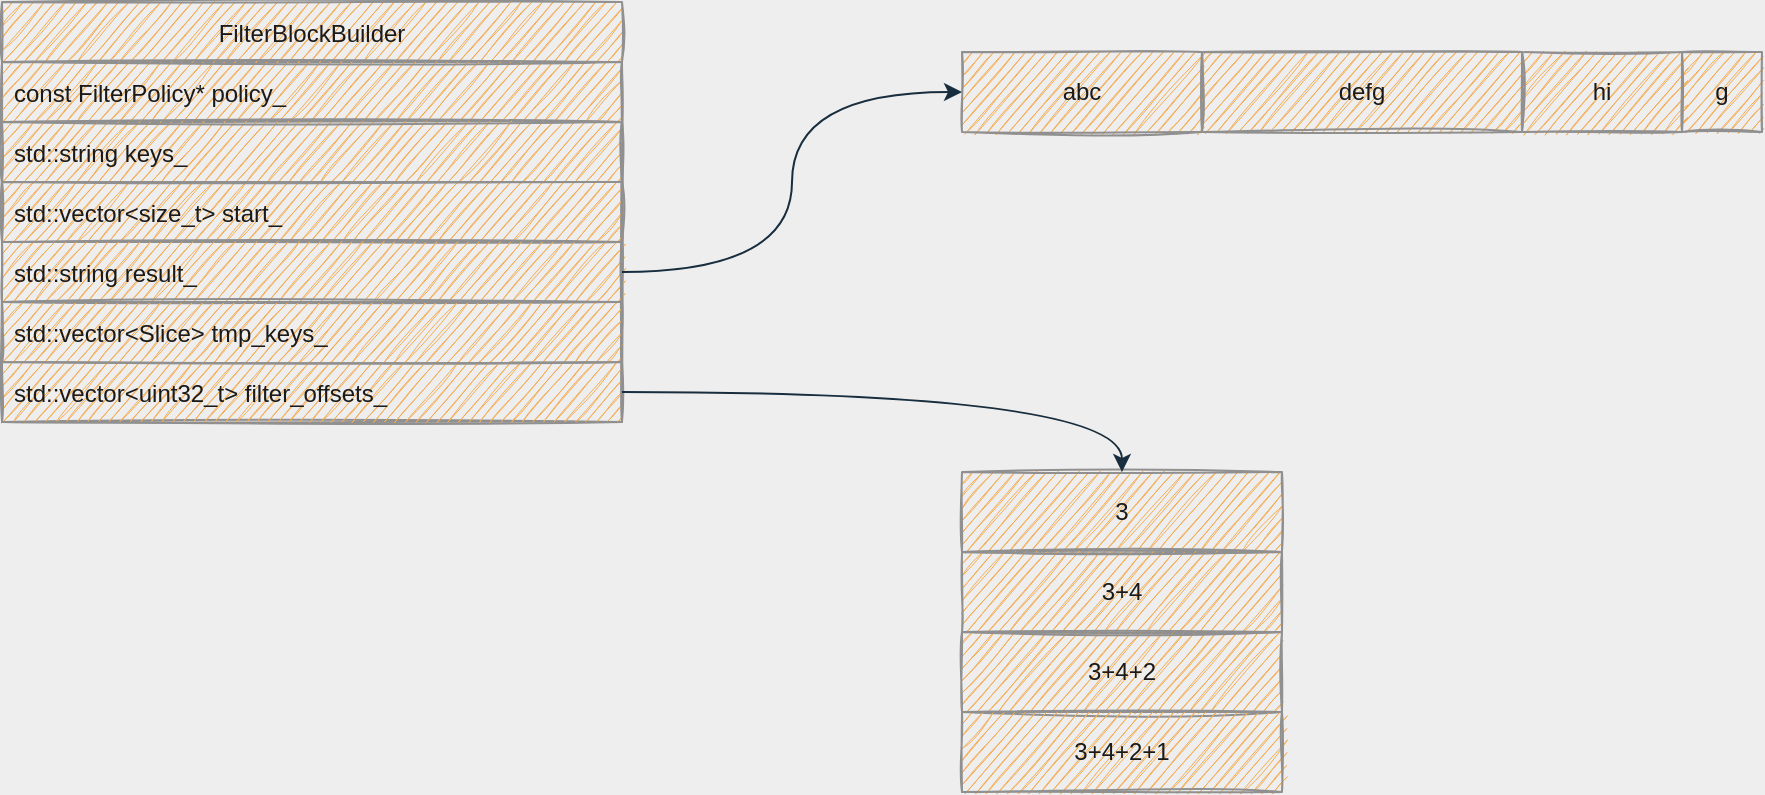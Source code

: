 <mxfile version="15.6.8" type="github">
  <diagram id="r6OiJV4b1GCmFIwbO8p1" name="Page-1">
    <mxGraphModel dx="1550" dy="779" grid="1" gridSize="10" guides="1" tooltips="1" connect="1" arrows="1" fold="1" page="1" pageScale="1" pageWidth="827" pageHeight="1169" background="#EEEEEE" math="0" shadow="0">
      <root>
        <mxCell id="0" />
        <mxCell id="1" parent="0" />
        <mxCell id="CT3Y8Q6tnGxaMmY3rbt8-1" value="FilterBlockBuilder" style="swimlane;fontStyle=0;childLayout=stackLayout;horizontal=1;startSize=30;horizontalStack=0;resizeParent=1;resizeParentMax=0;resizeLast=0;collapsible=1;marginBottom=0;sketch=1;fillColor=#F5AB50;strokeColor=#909090;fontColor=#1A1A1A;" parent="1" vertex="1">
          <mxGeometry x="40" y="375" width="310" height="210" as="geometry" />
        </mxCell>
        <mxCell id="CT3Y8Q6tnGxaMmY3rbt8-2" value="const FilterPolicy* policy_" style="text;strokeColor=#909090;fillColor=#F5AB50;align=left;verticalAlign=middle;spacingLeft=4;spacingRight=4;overflow=hidden;points=[[0,0.5],[1,0.5]];portConstraint=eastwest;rotatable=0;fontColor=#1A1A1A;sketch=1;" parent="CT3Y8Q6tnGxaMmY3rbt8-1" vertex="1">
          <mxGeometry y="30" width="310" height="30" as="geometry" />
        </mxCell>
        <mxCell id="CT3Y8Q6tnGxaMmY3rbt8-3" value="std::string keys_" style="text;strokeColor=#909090;fillColor=#F5AB50;align=left;verticalAlign=middle;spacingLeft=4;spacingRight=4;overflow=hidden;points=[[0,0.5],[1,0.5]];portConstraint=eastwest;rotatable=0;fontColor=#1A1A1A;sketch=1;" parent="CT3Y8Q6tnGxaMmY3rbt8-1" vertex="1">
          <mxGeometry y="60" width="310" height="30" as="geometry" />
        </mxCell>
        <mxCell id="CT3Y8Q6tnGxaMmY3rbt8-4" value="std::vector&lt;size_t&gt; start_" style="text;strokeColor=#909090;fillColor=#F5AB50;align=left;verticalAlign=middle;spacingLeft=4;spacingRight=4;overflow=hidden;points=[[0,0.5],[1,0.5]];portConstraint=eastwest;rotatable=0;sketch=1;fontColor=#1A1A1A;" parent="CT3Y8Q6tnGxaMmY3rbt8-1" vertex="1">
          <mxGeometry y="90" width="310" height="30" as="geometry" />
        </mxCell>
        <mxCell id="CT3Y8Q6tnGxaMmY3rbt8-5" value="std::string result_" style="text;strokeColor=#909090;fillColor=#F5AB50;align=left;verticalAlign=middle;spacingLeft=4;spacingRight=4;overflow=hidden;points=[[0,0.5],[1,0.5]];portConstraint=eastwest;rotatable=0;sketch=1;fontColor=#1A1A1A;" parent="CT3Y8Q6tnGxaMmY3rbt8-1" vertex="1">
          <mxGeometry y="120" width="310" height="30" as="geometry" />
        </mxCell>
        <mxCell id="CT3Y8Q6tnGxaMmY3rbt8-6" value="std::vector&lt;Slice&gt; tmp_keys_" style="text;strokeColor=#909090;fillColor=#F5AB50;align=left;verticalAlign=middle;spacingLeft=4;spacingRight=4;overflow=hidden;points=[[0,0.5],[1,0.5]];portConstraint=eastwest;rotatable=0;sketch=1;fontColor=#1A1A1A;" parent="CT3Y8Q6tnGxaMmY3rbt8-1" vertex="1">
          <mxGeometry y="150" width="310" height="30" as="geometry" />
        </mxCell>
        <mxCell id="CT3Y8Q6tnGxaMmY3rbt8-7" value="std::vector&lt;uint32_t&gt; filter_offsets_" style="text;strokeColor=#909090;fillColor=#F5AB50;align=left;verticalAlign=middle;spacingLeft=4;spacingRight=4;overflow=hidden;points=[[0,0.5],[1,0.5]];portConstraint=eastwest;rotatable=0;sketch=1;fontColor=#1A1A1A;" parent="CT3Y8Q6tnGxaMmY3rbt8-1" vertex="1">
          <mxGeometry y="180" width="310" height="30" as="geometry" />
        </mxCell>
        <mxCell id="CT3Y8Q6tnGxaMmY3rbt8-8" value="abc" style="rounded=0;whiteSpace=wrap;html=1;strokeColor=#909090;fillColor=#F5AB50;fontColor=#1A1A1A;sketch=1;" parent="1" vertex="1">
          <mxGeometry x="520" y="400" width="120" height="40" as="geometry" />
        </mxCell>
        <mxCell id="CT3Y8Q6tnGxaMmY3rbt8-9" value="defg" style="rounded=0;whiteSpace=wrap;html=1;strokeColor=#909090;fillColor=#F5AB50;fontColor=#1A1A1A;sketch=1;" parent="1" vertex="1">
          <mxGeometry x="640" y="400" width="160" height="40" as="geometry" />
        </mxCell>
        <mxCell id="CT3Y8Q6tnGxaMmY3rbt8-10" value="hi" style="rounded=0;whiteSpace=wrap;html=1;strokeColor=#909090;fillColor=#F5AB50;fontColor=#1A1A1A;sketch=1;" parent="1" vertex="1">
          <mxGeometry x="800" y="400" width="80" height="40" as="geometry" />
        </mxCell>
        <mxCell id="CT3Y8Q6tnGxaMmY3rbt8-11" value="g" style="rounded=0;whiteSpace=wrap;html=1;strokeColor=#909090;fillColor=#F5AB50;fontColor=#1A1A1A;sketch=1;" parent="1" vertex="1">
          <mxGeometry x="880" y="400" width="40" height="40" as="geometry" />
        </mxCell>
        <mxCell id="CT3Y8Q6tnGxaMmY3rbt8-12" value="3" style="rounded=0;whiteSpace=wrap;html=1;strokeColor=#909090;fillColor=#F5AB50;fontColor=#1A1A1A;sketch=1;" parent="1" vertex="1">
          <mxGeometry x="520" y="610" width="160" height="40" as="geometry" />
        </mxCell>
        <mxCell id="CT3Y8Q6tnGxaMmY3rbt8-13" value="3+4" style="rounded=0;whiteSpace=wrap;html=1;strokeColor=#909090;fillColor=#F5AB50;fontColor=#1A1A1A;sketch=1;" parent="1" vertex="1">
          <mxGeometry x="520" y="650" width="160" height="40" as="geometry" />
        </mxCell>
        <mxCell id="CT3Y8Q6tnGxaMmY3rbt8-14" value="3+4+2" style="rounded=0;whiteSpace=wrap;html=1;strokeColor=#909090;fillColor=#F5AB50;fontColor=#1A1A1A;sketch=1;" parent="1" vertex="1">
          <mxGeometry x="520" y="690" width="160" height="40" as="geometry" />
        </mxCell>
        <mxCell id="CT3Y8Q6tnGxaMmY3rbt8-15" value="3+4+2+1" style="rounded=0;whiteSpace=wrap;html=1;strokeColor=#909090;fillColor=#F5AB50;fontColor=#1A1A1A;sketch=1;" parent="1" vertex="1">
          <mxGeometry x="520" y="730" width="160" height="40" as="geometry" />
        </mxCell>
        <mxCell id="CT3Y8Q6tnGxaMmY3rbt8-18" style="edgeStyle=orthogonalEdgeStyle;curved=1;rounded=1;sketch=0;orthogonalLoop=1;jettySize=auto;html=1;entryX=0;entryY=0.5;entryDx=0;entryDy=0;fontColor=#1A1A1A;strokeColor=#182E3E;labelBackgroundColor=default;" parent="1" source="CT3Y8Q6tnGxaMmY3rbt8-5" target="CT3Y8Q6tnGxaMmY3rbt8-8" edge="1">
          <mxGeometry relative="1" as="geometry" />
        </mxCell>
        <mxCell id="CT3Y8Q6tnGxaMmY3rbt8-19" style="edgeStyle=orthogonalEdgeStyle;curved=1;rounded=1;sketch=0;orthogonalLoop=1;jettySize=auto;html=1;entryX=0.5;entryY=0;entryDx=0;entryDy=0;labelBackgroundColor=default;fontColor=#1A1A1A;strokeColor=#182E3E;" parent="1" source="CT3Y8Q6tnGxaMmY3rbt8-7" target="CT3Y8Q6tnGxaMmY3rbt8-12" edge="1">
          <mxGeometry relative="1" as="geometry" />
        </mxCell>
      </root>
    </mxGraphModel>
  </diagram>
</mxfile>
